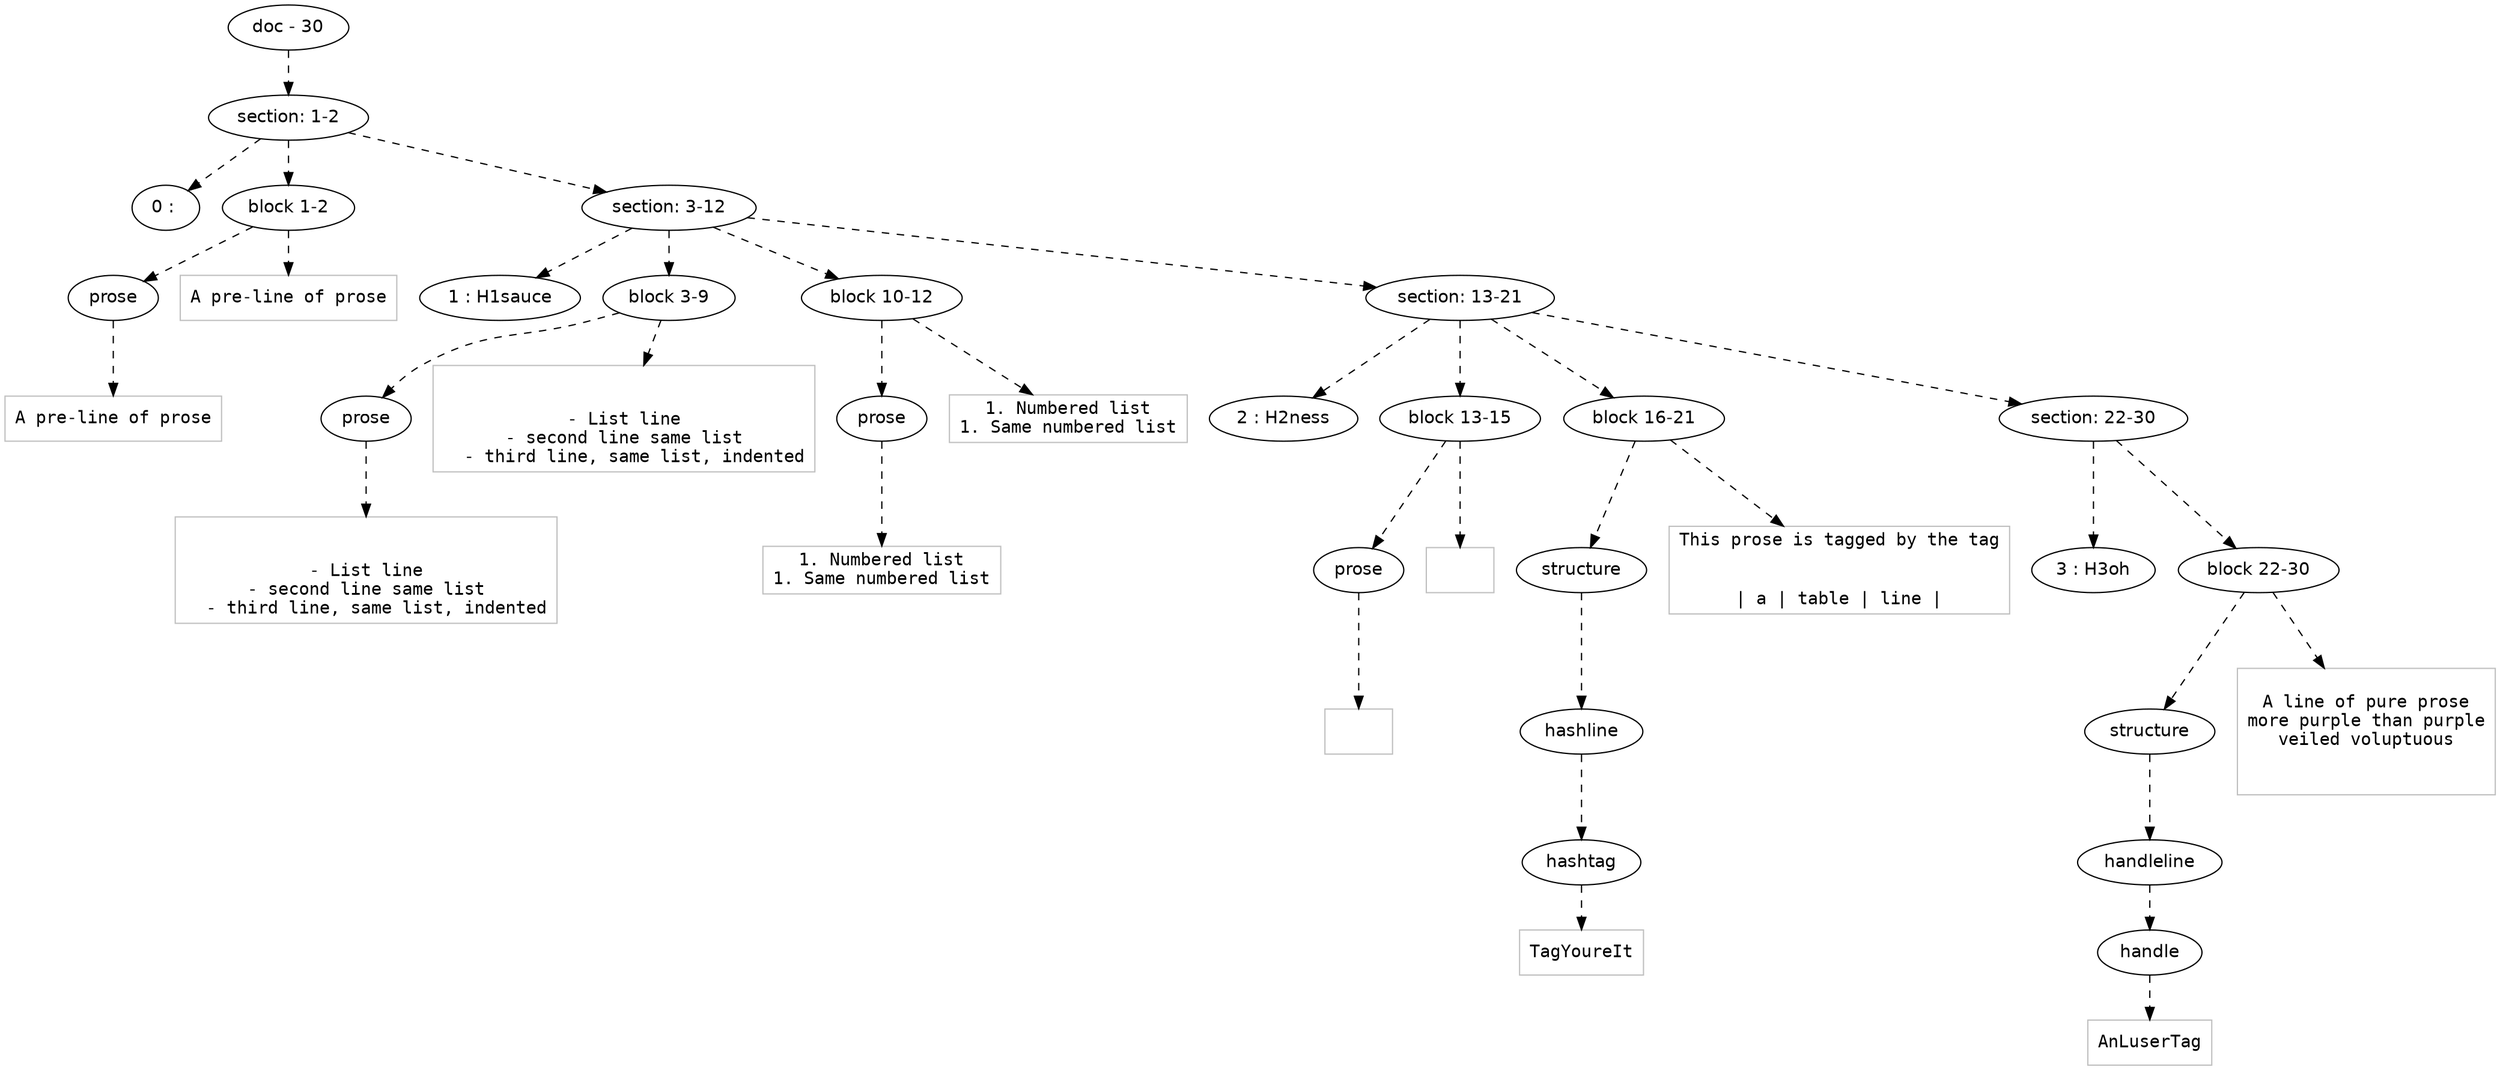 digraph hierarchy {

node [fontname=Helvetica]
edge [style=dashed]

doc_0 [label="doc - 30"]


doc_0 -> { section_1}
{rank=same; section_1}

section_1 [label="section: 1-2"]


section_1 -> { header_2 block_3 section_4}
{rank=same; header_2 block_3 section_4}

header_2 [label="0 : "]

block_3 [label="block 1-2"]

section_4 [label="section: 3-12"]


block_3 -> { prose_5}
{rank=same; prose_5}

prose_5 [label="prose"]


prose_5 -> leaf_6
leaf_6  [color=Gray,shape=rectangle,fontname=Inconsolata,label="A pre-line of prose
"]
block_3 -> leaf_7
leaf_7  [color=Gray,shape=rectangle,fontname=Inconsolata,label="A pre-line of prose
"]
section_4 -> { header_8 block_9 block_10 section_11}
{rank=same; header_8 block_9 block_10 section_11}

header_8 [label="1 : H1sauce"]

block_9 [label="block 3-9"]

block_10 [label="block 10-12"]

section_11 [label="section: 13-21"]


block_9 -> { prose_12}
{rank=same; prose_12}

prose_12 [label="prose"]


prose_12 -> leaf_13
leaf_13  [color=Gray,shape=rectangle,fontname=Inconsolata,label="

- List line
- second line same list
  - third line, same list, indented
"]
block_9 -> leaf_14
leaf_14  [color=Gray,shape=rectangle,fontname=Inconsolata,label="

- List line
- second line same list
  - third line, same list, indented
"]
block_10 -> { prose_15}
{rank=same; prose_15}

prose_15 [label="prose"]


prose_15 -> leaf_16
leaf_16  [color=Gray,shape=rectangle,fontname=Inconsolata,label="1. Numbered list
1. Same numbered list
"]
block_10 -> leaf_17
leaf_17  [color=Gray,shape=rectangle,fontname=Inconsolata,label="1. Numbered list
1. Same numbered list
"]
section_11 -> { header_18 block_19 block_20 section_21}
{rank=same; header_18 block_19 block_20 section_21}

header_18 [label="2 : H2ness"]

block_19 [label="block 13-15"]

block_20 [label="block 16-21"]

section_21 [label="section: 22-30"]


block_19 -> { prose_22}
{rank=same; prose_22}

prose_22 [label="prose"]


prose_22 -> leaf_23
leaf_23  [color=Gray,shape=rectangle,fontname=Inconsolata,label="
"]
block_19 -> leaf_24
leaf_24  [color=Gray,shape=rectangle,fontname=Inconsolata,label="
"]
block_20 -> { structure_25}
{rank=same; structure_25}

structure_25 [label="structure"]


structure_25 -> { hashline_26}
{rank=same; hashline_26}

hashline_26 [label="hashline"]


hashline_26 -> { hashtag_27}
{rank=same; hashtag_27}

hashtag_27 [label="hashtag"]


hashtag_27 -> leaf_28
leaf_28  [color=Gray,shape=rectangle,fontname=Inconsolata,label="TagYoureIt"]
block_20 -> leaf_29
leaf_29  [color=Gray,shape=rectangle,fontname=Inconsolata,label="This prose is tagged by the tag


| a | table | line |
"]
section_21 -> { header_30 block_31}
{rank=same; header_30 block_31}

header_30 [label="3 : H3oh"]

block_31 [label="block 22-30"]


block_31 -> { structure_32}
{rank=same; structure_32}

structure_32 [label="structure"]


structure_32 -> { handleline_33}
{rank=same; handleline_33}

handleline_33 [label="handleline"]


handleline_33 -> { handle_34}
{rank=same; handle_34}

handle_34 [label="handle"]


handle_34 -> leaf_35
leaf_35  [color=Gray,shape=rectangle,fontname=Inconsolata,label="AnLuserTag"]
block_31 -> leaf_36
leaf_36  [color=Gray,shape=rectangle,fontname=Inconsolata,label="
A line of pure prose
more purple than purple
veiled voluptuous


"]

}
